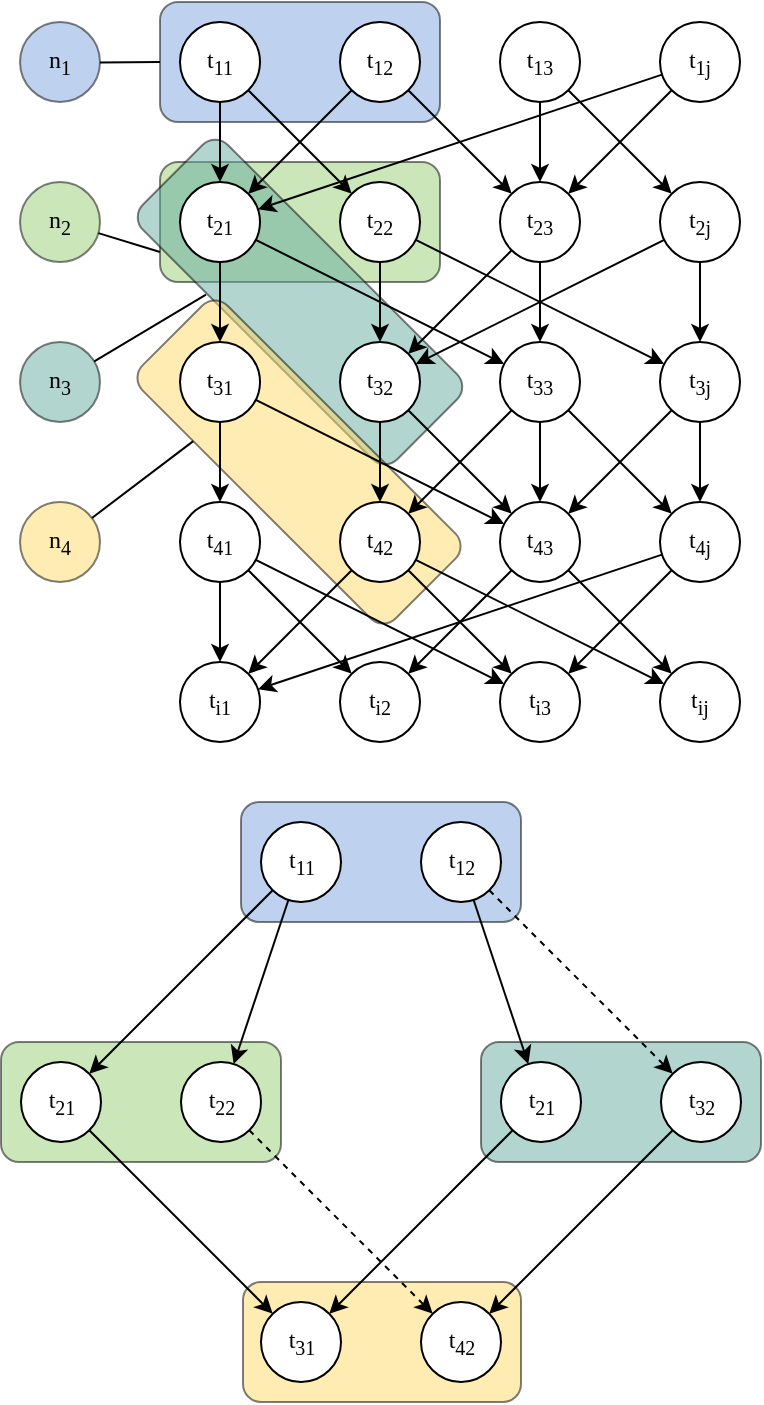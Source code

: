 <mxfile version="10.5.7" type="github"><diagram id="gOCo_mveOTclXJWhpSbV" name="Page-1"><mxGraphModel dx="929" dy="537" grid="1" gridSize="10" guides="1" tooltips="1" connect="1" arrows="1" fold="1" page="1" pageScale="1" pageWidth="826" pageHeight="1169" math="0" shadow="0"><root><mxCell id="0"/><mxCell id="1" parent="0"/><mxCell id="WNhdBVjDtMZuLdpGgxrH-2" value="" style="rounded=1;whiteSpace=wrap;html=1;fillColor=#7EA6E0;comic=0;opacity=50;strokeColor=#000000;strokeWidth=1;" vertex="1" parent="1"><mxGeometry x="270" y="150" width="140" height="60" as="geometry"/></mxCell><mxCell id="WNhdBVjDtMZuLdpGgxrH-3" value="" style="rounded=1;whiteSpace=wrap;html=1;fillColor=#97D077;strokeColor=#000000;strokeWidth=1;opacity=50;" vertex="1" parent="1"><mxGeometry x="270" y="230" width="140" height="60" as="geometry"/></mxCell><mxCell id="WNhdBVjDtMZuLdpGgxrH-4" value="" style="rounded=1;whiteSpace=wrap;html=1;rotation=45;fillColor=#67AB9F;strokeColor=#000000;strokeWidth=1;opacity=50;" vertex="1" parent="1"><mxGeometry x="250" y="270" width="180" height="60" as="geometry"/></mxCell><mxCell id="WNhdBVjDtMZuLdpGgxrH-12" value="" style="rounded=1;whiteSpace=wrap;html=1;rotation=45;fillColor=#FFD966;strokeColor=#000000;strokeWidth=1;opacity=50;" vertex="1" parent="1"><mxGeometry x="250" y="350" width="179" height="60" as="geometry"/></mxCell><mxCell id="ZS35MENB_uPw0_nAmGyY-1" value="t&lt;sub&gt;11&lt;/sub&gt;" style="ellipse;whiteSpace=wrap;html=1;aspect=fixed;fontFamily=Times New Roman;" parent="1" vertex="1"><mxGeometry x="280" y="160" width="40" height="40" as="geometry"/></mxCell><mxCell id="ZS35MENB_uPw0_nAmGyY-2" value="t&lt;sub&gt;12&lt;/sub&gt;" style="ellipse;whiteSpace=wrap;html=1;aspect=fixed;fontFamily=Times New Roman;" parent="1" vertex="1"><mxGeometry x="360" y="160" width="40" height="40" as="geometry"/></mxCell><mxCell id="ZS35MENB_uPw0_nAmGyY-3" value="t&lt;sub&gt;13&lt;/sub&gt;" style="ellipse;whiteSpace=wrap;html=1;aspect=fixed;fontFamily=Times New Roman;" parent="1" vertex="1"><mxGeometry x="440" y="160" width="40" height="40" as="geometry"/></mxCell><mxCell id="ZS35MENB_uPw0_nAmGyY-4" value="t&lt;sub&gt;21&lt;/sub&gt;" style="ellipse;whiteSpace=wrap;html=1;aspect=fixed;fontFamily=Times New Roman;" parent="1" vertex="1"><mxGeometry x="280" y="240" width="40" height="40" as="geometry"/></mxCell><mxCell id="ZS35MENB_uPw0_nAmGyY-5" value="t&lt;sub&gt;22&lt;/sub&gt;" style="ellipse;whiteSpace=wrap;html=1;aspect=fixed;fontFamily=Times New Roman;" parent="1" vertex="1"><mxGeometry x="360" y="240" width="40" height="40" as="geometry"/></mxCell><mxCell id="ZS35MENB_uPw0_nAmGyY-6" value="t&lt;sub&gt;23&lt;/sub&gt;" style="ellipse;whiteSpace=wrap;html=1;aspect=fixed;fontFamily=Times New Roman;" parent="1" vertex="1"><mxGeometry x="440" y="240" width="40" height="40" as="geometry"/></mxCell><mxCell id="ZS35MENB_uPw0_nAmGyY-7" value="t&lt;sub&gt;31&lt;/sub&gt;" style="ellipse;whiteSpace=wrap;html=1;aspect=fixed;fontFamily=Times New Roman;" parent="1" vertex="1"><mxGeometry x="280" y="320" width="40" height="40" as="geometry"/></mxCell><mxCell id="ZS35MENB_uPw0_nAmGyY-8" value="t&lt;sub&gt;32&lt;/sub&gt;" style="ellipse;whiteSpace=wrap;html=1;aspect=fixed;fontFamily=Times New Roman;" parent="1" vertex="1"><mxGeometry x="360" y="320" width="40" height="40" as="geometry"/></mxCell><mxCell id="ZS35MENB_uPw0_nAmGyY-9" value="t&lt;sub&gt;33&lt;/sub&gt;" style="ellipse;whiteSpace=wrap;html=1;aspect=fixed;fontFamily=Times New Roman;" parent="1" vertex="1"><mxGeometry x="440" y="320" width="40" height="40" as="geometry"/></mxCell><mxCell id="ZS35MENB_uPw0_nAmGyY-10" value="" style="endArrow=classic;html=1;fontFamily=Times New Roman;" parent="1" source="ZS35MENB_uPw0_nAmGyY-1" target="ZS35MENB_uPw0_nAmGyY-4" edge="1"><mxGeometry width="50" height="50" relative="1" as="geometry"><mxPoint x="170" y="300" as="sourcePoint"/><mxPoint x="220" y="250" as="targetPoint"/></mxGeometry></mxCell><mxCell id="ZS35MENB_uPw0_nAmGyY-11" value="" style="endArrow=classic;html=1;fontFamily=Times New Roman;" parent="1" source="ZS35MENB_uPw0_nAmGyY-1" target="ZS35MENB_uPw0_nAmGyY-5" edge="1"><mxGeometry width="50" height="50" relative="1" as="geometry"><mxPoint x="310" y="210" as="sourcePoint"/><mxPoint x="310" y="250" as="targetPoint"/></mxGeometry></mxCell><mxCell id="ZS35MENB_uPw0_nAmGyY-12" value="" style="endArrow=classic;html=1;fontFamily=Times New Roman;" parent="1" source="ZS35MENB_uPw0_nAmGyY-2" target="ZS35MENB_uPw0_nAmGyY-4" edge="1"><mxGeometry width="50" height="50" relative="1" as="geometry"><mxPoint x="320" y="220" as="sourcePoint"/><mxPoint x="320" y="260" as="targetPoint"/></mxGeometry></mxCell><mxCell id="ZS35MENB_uPw0_nAmGyY-13" value="" style="endArrow=classic;html=1;fontFamily=Times New Roman;" parent="1" source="ZS35MENB_uPw0_nAmGyY-2" target="ZS35MENB_uPw0_nAmGyY-6" edge="1"><mxGeometry width="50" height="50" relative="1" as="geometry"><mxPoint x="330" y="230" as="sourcePoint"/><mxPoint x="330" y="270" as="targetPoint"/></mxGeometry></mxCell><mxCell id="ZS35MENB_uPw0_nAmGyY-14" value="" style="endArrow=classic;html=1;fontFamily=Times New Roman;" parent="1" source="ZS35MENB_uPw0_nAmGyY-3" target="ZS35MENB_uPw0_nAmGyY-6" edge="1"><mxGeometry width="50" height="50" relative="1" as="geometry"><mxPoint x="340" y="240" as="sourcePoint"/><mxPoint x="340" y="280" as="targetPoint"/></mxGeometry></mxCell><mxCell id="ZS35MENB_uPw0_nAmGyY-15" value="" style="endArrow=classic;html=1;fontFamily=Times New Roman;" parent="1" source="ZS35MENB_uPw0_nAmGyY-3" target="ZS35MENB_uPw0_nAmGyY-16" edge="1"><mxGeometry width="50" height="50" relative="1" as="geometry"><mxPoint x="350" y="250" as="sourcePoint"/><mxPoint x="530" y="240" as="targetPoint"/></mxGeometry></mxCell><mxCell id="ZS35MENB_uPw0_nAmGyY-16" value="t&lt;sub&gt;2j&lt;/sub&gt;" style="ellipse;whiteSpace=wrap;html=1;aspect=fixed;fontFamily=Times New Roman;" parent="1" vertex="1"><mxGeometry x="520" y="240" width="40" height="40" as="geometry"/></mxCell><mxCell id="ZS35MENB_uPw0_nAmGyY-17" value="t&lt;sub&gt;1j&lt;/sub&gt;" style="ellipse;whiteSpace=wrap;html=1;aspect=fixed;fontFamily=Times New Roman;" parent="1" vertex="1"><mxGeometry x="520" y="160" width="40" height="40" as="geometry"/></mxCell><mxCell id="ZS35MENB_uPw0_nAmGyY-18" value="t&lt;sub&gt;3j&lt;/sub&gt;" style="ellipse;whiteSpace=wrap;html=1;aspect=fixed;fontFamily=Times New Roman;" parent="1" vertex="1"><mxGeometry x="520" y="320" width="40" height="40" as="geometry"/></mxCell><mxCell id="ZS35MENB_uPw0_nAmGyY-19" value="" style="endArrow=classic;html=1;fontFamily=Times New Roman;" parent="1" source="ZS35MENB_uPw0_nAmGyY-4" target="ZS35MENB_uPw0_nAmGyY-7" edge="1"><mxGeometry width="50" height="50" relative="1" as="geometry"><mxPoint x="210" y="220" as="sourcePoint"/><mxPoint x="210" y="260" as="targetPoint"/></mxGeometry></mxCell><mxCell id="ZS35MENB_uPw0_nAmGyY-20" value="t&lt;sub&gt;41&lt;/sub&gt;" style="ellipse;whiteSpace=wrap;html=1;aspect=fixed;fontFamily=Times New Roman;" parent="1" vertex="1"><mxGeometry x="280" y="400" width="40" height="40" as="geometry"/></mxCell><mxCell id="ZS35MENB_uPw0_nAmGyY-21" value="t&lt;sub&gt;42&lt;/sub&gt;" style="ellipse;whiteSpace=wrap;html=1;aspect=fixed;fontFamily=Times New Roman;" parent="1" vertex="1"><mxGeometry x="360" y="400" width="40" height="40" as="geometry"/></mxCell><mxCell id="ZS35MENB_uPw0_nAmGyY-22" value="t&lt;sub&gt;43&lt;/sub&gt;" style="ellipse;whiteSpace=wrap;html=1;aspect=fixed;fontFamily=Times New Roman;" parent="1" vertex="1"><mxGeometry x="440" y="400" width="40" height="40" as="geometry"/></mxCell><mxCell id="ZS35MENB_uPw0_nAmGyY-23" value="t&lt;sub&gt;4j&lt;/sub&gt;" style="ellipse;whiteSpace=wrap;html=1;aspect=fixed;fontFamily=Times New Roman;" parent="1" vertex="1"><mxGeometry x="520" y="400" width="40" height="40" as="geometry"/></mxCell><mxCell id="ZS35MENB_uPw0_nAmGyY-24" value="" style="endArrow=classic;html=1;fontFamily=Times New Roman;" parent="1" source="ZS35MENB_uPw0_nAmGyY-4" target="ZS35MENB_uPw0_nAmGyY-9" edge="1"><mxGeometry width="50" height="50" relative="1" as="geometry"><mxPoint x="310" y="290" as="sourcePoint"/><mxPoint x="310" y="330" as="targetPoint"/></mxGeometry></mxCell><mxCell id="ZS35MENB_uPw0_nAmGyY-25" value="" style="endArrow=classic;html=1;fontFamily=Times New Roman;" parent="1" source="ZS35MENB_uPw0_nAmGyY-7" target="ZS35MENB_uPw0_nAmGyY-20" edge="1"><mxGeometry width="50" height="50" relative="1" as="geometry"><mxPoint x="320" y="300" as="sourcePoint"/><mxPoint x="320" y="340" as="targetPoint"/></mxGeometry></mxCell><mxCell id="ZS35MENB_uPw0_nAmGyY-26" value="" style="endArrow=classic;html=1;fontFamily=Times New Roman;" parent="1" source="ZS35MENB_uPw0_nAmGyY-7" target="ZS35MENB_uPw0_nAmGyY-22" edge="1"><mxGeometry width="50" height="50" relative="1" as="geometry"><mxPoint x="330" y="310" as="sourcePoint"/><mxPoint x="330" y="350" as="targetPoint"/></mxGeometry></mxCell><mxCell id="ZS35MENB_uPw0_nAmGyY-27" value="" style="endArrow=classic;html=1;fontFamily=Times New Roman;" parent="1" source="ZS35MENB_uPw0_nAmGyY-8" target="ZS35MENB_uPw0_nAmGyY-21" edge="1"><mxGeometry width="50" height="50" relative="1" as="geometry"><mxPoint x="340" y="320" as="sourcePoint"/><mxPoint x="340" y="360" as="targetPoint"/></mxGeometry></mxCell><mxCell id="ZS35MENB_uPw0_nAmGyY-28" value="" style="endArrow=classic;html=1;fontFamily=Times New Roman;" parent="1" source="ZS35MENB_uPw0_nAmGyY-8" target="ZS35MENB_uPw0_nAmGyY-22" edge="1"><mxGeometry width="50" height="50" relative="1" as="geometry"><mxPoint x="350" y="330" as="sourcePoint"/><mxPoint x="350" y="370" as="targetPoint"/></mxGeometry></mxCell><mxCell id="ZS35MENB_uPw0_nAmGyY-29" value="" style="endArrow=classic;html=1;fontFamily=Times New Roman;" parent="1" source="ZS35MENB_uPw0_nAmGyY-6" target="ZS35MENB_uPw0_nAmGyY-9" edge="1"><mxGeometry width="50" height="50" relative="1" as="geometry"><mxPoint x="360" y="340" as="sourcePoint"/><mxPoint x="360" y="380" as="targetPoint"/></mxGeometry></mxCell><mxCell id="ZS35MENB_uPw0_nAmGyY-30" value="" style="endArrow=classic;html=1;fontFamily=Times New Roman;" parent="1" source="ZS35MENB_uPw0_nAmGyY-6" target="ZS35MENB_uPw0_nAmGyY-8" edge="1"><mxGeometry width="50" height="50" relative="1" as="geometry"><mxPoint x="370" y="350" as="sourcePoint"/><mxPoint x="370" y="390" as="targetPoint"/></mxGeometry></mxCell><mxCell id="ZS35MENB_uPw0_nAmGyY-31" value="" style="endArrow=classic;html=1;fontFamily=Times New Roman;" parent="1" source="ZS35MENB_uPw0_nAmGyY-5" target="ZS35MENB_uPw0_nAmGyY-8" edge="1"><mxGeometry width="50" height="50" relative="1" as="geometry"><mxPoint x="380" y="360" as="sourcePoint"/><mxPoint x="380" y="400" as="targetPoint"/></mxGeometry></mxCell><mxCell id="ZS35MENB_uPw0_nAmGyY-32" value="" style="endArrow=classic;html=1;fontFamily=Times New Roman;" parent="1" source="ZS35MENB_uPw0_nAmGyY-5" target="ZS35MENB_uPw0_nAmGyY-18" edge="1"><mxGeometry width="50" height="50" relative="1" as="geometry"><mxPoint x="390" y="370" as="sourcePoint"/><mxPoint x="390" y="410" as="targetPoint"/></mxGeometry></mxCell><mxCell id="ZS35MENB_uPw0_nAmGyY-33" value="" style="endArrow=classic;html=1;fontFamily=Times New Roman;" parent="1" source="ZS35MENB_uPw0_nAmGyY-9" target="ZS35MENB_uPw0_nAmGyY-23" edge="1"><mxGeometry width="50" height="50" relative="1" as="geometry"><mxPoint x="400" y="380" as="sourcePoint"/><mxPoint x="400" y="420" as="targetPoint"/></mxGeometry></mxCell><mxCell id="ZS35MENB_uPw0_nAmGyY-34" value="" style="endArrow=classic;html=1;fontFamily=Times New Roman;" parent="1" source="ZS35MENB_uPw0_nAmGyY-9" target="ZS35MENB_uPw0_nAmGyY-22" edge="1"><mxGeometry width="50" height="50" relative="1" as="geometry"><mxPoint x="410" y="390" as="sourcePoint"/><mxPoint x="410" y="430" as="targetPoint"/></mxGeometry></mxCell><mxCell id="ZS35MENB_uPw0_nAmGyY-35" value="" style="endArrow=classic;html=1;fontFamily=Times New Roman;" parent="1" source="ZS35MENB_uPw0_nAmGyY-16" target="ZS35MENB_uPw0_nAmGyY-8" edge="1"><mxGeometry width="50" height="50" relative="1" as="geometry"><mxPoint x="420" y="400" as="sourcePoint"/><mxPoint x="420" y="440" as="targetPoint"/></mxGeometry></mxCell><mxCell id="ZS35MENB_uPw0_nAmGyY-36" value="" style="endArrow=classic;html=1;fontFamily=Times New Roman;" parent="1" source="ZS35MENB_uPw0_nAmGyY-16" target="ZS35MENB_uPw0_nAmGyY-18" edge="1"><mxGeometry width="50" height="50" relative="1" as="geometry"><mxPoint x="430" y="410" as="sourcePoint"/><mxPoint x="430" y="450" as="targetPoint"/></mxGeometry></mxCell><mxCell id="ZS35MENB_uPw0_nAmGyY-37" value="" style="endArrow=classic;html=1;fontFamily=Times New Roman;" parent="1" source="ZS35MENB_uPw0_nAmGyY-17" target="ZS35MENB_uPw0_nAmGyY-4" edge="1"><mxGeometry width="50" height="50" relative="1" as="geometry"><mxPoint x="440" y="420" as="sourcePoint"/><mxPoint x="440" y="460" as="targetPoint"/></mxGeometry></mxCell><mxCell id="ZS35MENB_uPw0_nAmGyY-38" value="" style="endArrow=classic;html=1;fontFamily=Times New Roman;" parent="1" source="ZS35MENB_uPw0_nAmGyY-17" target="ZS35MENB_uPw0_nAmGyY-6" edge="1"><mxGeometry width="50" height="50" relative="1" as="geometry"><mxPoint x="450" y="430" as="sourcePoint"/><mxPoint x="450" y="470" as="targetPoint"/></mxGeometry></mxCell><mxCell id="ZS35MENB_uPw0_nAmGyY-39" value="" style="endArrow=classic;html=1;fontFamily=Times New Roman;" parent="1" source="ZS35MENB_uPw0_nAmGyY-18" target="ZS35MENB_uPw0_nAmGyY-23" edge="1"><mxGeometry width="50" height="50" relative="1" as="geometry"><mxPoint x="460" y="440" as="sourcePoint"/><mxPoint x="460" y="480" as="targetPoint"/></mxGeometry></mxCell><mxCell id="ZS35MENB_uPw0_nAmGyY-40" value="" style="endArrow=classic;html=1;fontFamily=Times New Roman;" parent="1" source="ZS35MENB_uPw0_nAmGyY-18" target="ZS35MENB_uPw0_nAmGyY-22" edge="1"><mxGeometry width="50" height="50" relative="1" as="geometry"><mxPoint x="470" y="450" as="sourcePoint"/><mxPoint x="470" y="490" as="targetPoint"/></mxGeometry></mxCell><mxCell id="ZS35MENB_uPw0_nAmGyY-41" value="" style="endArrow=classic;html=1;fontFamily=Times New Roman;" parent="1" source="ZS35MENB_uPw0_nAmGyY-9" target="ZS35MENB_uPw0_nAmGyY-21" edge="1"><mxGeometry width="50" height="50" relative="1" as="geometry"><mxPoint x="480" y="460" as="sourcePoint"/><mxPoint x="480" y="500" as="targetPoint"/></mxGeometry></mxCell><mxCell id="ZS35MENB_uPw0_nAmGyY-42" value="t&lt;sub&gt;i1&lt;/sub&gt;" style="ellipse;whiteSpace=wrap;html=1;aspect=fixed;fontFamily=Times New Roman;" parent="1" vertex="1"><mxGeometry x="280" y="480" width="40" height="40" as="geometry"/></mxCell><mxCell id="ZS35MENB_uPw0_nAmGyY-43" value="t&lt;sub&gt;i2&lt;/sub&gt;" style="ellipse;whiteSpace=wrap;html=1;aspect=fixed;fontFamily=Times New Roman;" parent="1" vertex="1"><mxGeometry x="360" y="480" width="40" height="40" as="geometry"/></mxCell><mxCell id="ZS35MENB_uPw0_nAmGyY-44" value="t&lt;sub&gt;i3&lt;/sub&gt;" style="ellipse;whiteSpace=wrap;html=1;aspect=fixed;fontFamily=Times New Roman;" parent="1" vertex="1"><mxGeometry x="440" y="480" width="40" height="40" as="geometry"/></mxCell><mxCell id="ZS35MENB_uPw0_nAmGyY-45" value="t&lt;sub&gt;ij&lt;/sub&gt;" style="ellipse;whiteSpace=wrap;html=1;aspect=fixed;fontFamily=Times New Roman;" parent="1" vertex="1"><mxGeometry x="520" y="480" width="40" height="40" as="geometry"/></mxCell><mxCell id="ZS35MENB_uPw0_nAmGyY-46" value="" style="endArrow=classic;html=1;fontFamily=Times New Roman;" parent="1" source="ZS35MENB_uPw0_nAmGyY-20" target="ZS35MENB_uPw0_nAmGyY-44" edge="1"><mxGeometry width="50" height="50" relative="1" as="geometry"><mxPoint x="250" y="450" as="sourcePoint"/><mxPoint x="310" y="410" as="targetPoint"/></mxGeometry></mxCell><mxCell id="ZS35MENB_uPw0_nAmGyY-47" value="" style="endArrow=classic;html=1;fontFamily=Times New Roman;" parent="1" source="ZS35MENB_uPw0_nAmGyY-20" target="ZS35MENB_uPw0_nAmGyY-42" edge="1"><mxGeometry width="50" height="50" relative="1" as="geometry"><mxPoint x="320" y="380" as="sourcePoint"/><mxPoint x="320" y="420" as="targetPoint"/></mxGeometry></mxCell><mxCell id="ZS35MENB_uPw0_nAmGyY-48" value="" style="endArrow=classic;html=1;fontFamily=Times New Roman;" parent="1" source="ZS35MENB_uPw0_nAmGyY-21" target="ZS35MENB_uPw0_nAmGyY-44" edge="1"><mxGeometry width="50" height="50" relative="1" as="geometry"><mxPoint x="330" y="390" as="sourcePoint"/><mxPoint x="330" y="430" as="targetPoint"/></mxGeometry></mxCell><mxCell id="ZS35MENB_uPw0_nAmGyY-49" value="" style="endArrow=classic;html=1;fontFamily=Times New Roman;" parent="1" source="ZS35MENB_uPw0_nAmGyY-21" target="ZS35MENB_uPw0_nAmGyY-45" edge="1"><mxGeometry width="50" height="50" relative="1" as="geometry"><mxPoint x="340" y="400" as="sourcePoint"/><mxPoint x="340" y="440" as="targetPoint"/></mxGeometry></mxCell><mxCell id="ZS35MENB_uPw0_nAmGyY-50" value="" style="endArrow=classic;html=1;fontFamily=Times New Roman;" parent="1" source="ZS35MENB_uPw0_nAmGyY-22" target="ZS35MENB_uPw0_nAmGyY-43" edge="1"><mxGeometry width="50" height="50" relative="1" as="geometry"><mxPoint x="350" y="410" as="sourcePoint"/><mxPoint x="350" y="450" as="targetPoint"/></mxGeometry></mxCell><mxCell id="ZS35MENB_uPw0_nAmGyY-51" value="" style="endArrow=classic;html=1;fontFamily=Times New Roman;" parent="1" source="ZS35MENB_uPw0_nAmGyY-22" target="ZS35MENB_uPw0_nAmGyY-45" edge="1"><mxGeometry width="50" height="50" relative="1" as="geometry"><mxPoint x="360" y="420" as="sourcePoint"/><mxPoint x="360" y="460" as="targetPoint"/></mxGeometry></mxCell><mxCell id="ZS35MENB_uPw0_nAmGyY-52" value="" style="endArrow=classic;html=1;fontFamily=Times New Roman;" parent="1" source="ZS35MENB_uPw0_nAmGyY-23" target="ZS35MENB_uPw0_nAmGyY-44" edge="1"><mxGeometry width="50" height="50" relative="1" as="geometry"><mxPoint x="370" y="430" as="sourcePoint"/><mxPoint x="370" y="470" as="targetPoint"/></mxGeometry></mxCell><mxCell id="ZS35MENB_uPw0_nAmGyY-53" value="" style="endArrow=classic;html=1;fontFamily=Times New Roman;" parent="1" source="ZS35MENB_uPw0_nAmGyY-20" target="ZS35MENB_uPw0_nAmGyY-43" edge="1"><mxGeometry width="50" height="50" relative="1" as="geometry"><mxPoint x="340" y="460" as="sourcePoint"/><mxPoint x="380" y="480" as="targetPoint"/></mxGeometry></mxCell><mxCell id="ZS35MENB_uPw0_nAmGyY-54" value="" style="endArrow=classic;html=1;fontFamily=Times New Roman;" parent="1" source="ZS35MENB_uPw0_nAmGyY-21" target="ZS35MENB_uPw0_nAmGyY-42" edge="1"><mxGeometry width="50" height="50" relative="1" as="geometry"><mxPoint x="390" y="450" as="sourcePoint"/><mxPoint x="390" y="490" as="targetPoint"/></mxGeometry></mxCell><mxCell id="ZS35MENB_uPw0_nAmGyY-55" value="" style="endArrow=classic;html=1;fontFamily=Times New Roman;" parent="1" source="ZS35MENB_uPw0_nAmGyY-23" target="ZS35MENB_uPw0_nAmGyY-42" edge="1"><mxGeometry width="50" height="50" relative="1" as="geometry"><mxPoint x="400" y="460" as="sourcePoint"/><mxPoint x="400" y="500" as="targetPoint"/></mxGeometry></mxCell><mxCell id="WNhdBVjDtMZuLdpGgxrH-13" value="n&lt;sub&gt;1&lt;/sub&gt;" style="ellipse;whiteSpace=wrap;html=1;aspect=fixed;fontFamily=Times New Roman;fillColor=#7EA6E0;opacity=50;" vertex="1" parent="1"><mxGeometry x="200" y="160" width="40" height="40" as="geometry"/></mxCell><mxCell id="WNhdBVjDtMZuLdpGgxrH-14" value="n&lt;sub&gt;2&lt;/sub&gt;" style="ellipse;whiteSpace=wrap;html=1;aspect=fixed;fontFamily=Times New Roman;fillColor=#97D077;opacity=50;" vertex="1" parent="1"><mxGeometry x="200" y="240" width="40" height="40" as="geometry"/></mxCell><mxCell id="WNhdBVjDtMZuLdpGgxrH-15" value="n&lt;sub&gt;3&lt;/sub&gt;" style="ellipse;whiteSpace=wrap;html=1;aspect=fixed;fontFamily=Times New Roman;fillColor=#67AB9F;opacity=50;" vertex="1" parent="1"><mxGeometry x="200" y="320" width="40" height="40" as="geometry"/></mxCell><mxCell id="WNhdBVjDtMZuLdpGgxrH-16" value="n&lt;sub&gt;4&lt;/sub&gt;" style="ellipse;whiteSpace=wrap;html=1;aspect=fixed;fontFamily=Times New Roman;fillColor=#FFD966;opacity=50;" vertex="1" parent="1"><mxGeometry x="200" y="400" width="40" height="40" as="geometry"/></mxCell><mxCell id="WNhdBVjDtMZuLdpGgxrH-17" value="" style="endArrow=none;html=1;strokeColor=#000000;entryX=0;entryY=0.5;entryDx=0;entryDy=0;" edge="1" parent="1" source="WNhdBVjDtMZuLdpGgxrH-13" target="WNhdBVjDtMZuLdpGgxrH-2"><mxGeometry width="50" height="50" relative="1" as="geometry"><mxPoint x="120" y="250" as="sourcePoint"/><mxPoint x="170" y="200" as="targetPoint"/></mxGeometry></mxCell><mxCell id="WNhdBVjDtMZuLdpGgxrH-18" value="" style="endArrow=none;html=1;strokeColor=#000000;entryX=0;entryY=0.75;entryDx=0;entryDy=0;" edge="1" parent="1" source="WNhdBVjDtMZuLdpGgxrH-14" target="WNhdBVjDtMZuLdpGgxrH-3"><mxGeometry width="50" height="50" relative="1" as="geometry"><mxPoint x="250" y="190" as="sourcePoint"/><mxPoint x="280.333" y="190.333" as="targetPoint"/></mxGeometry></mxCell><mxCell id="WNhdBVjDtMZuLdpGgxrH-19" value="" style="endArrow=none;html=1;strokeColor=#000000;entryX=0.301;entryY=1.011;entryDx=0;entryDy=0;entryPerimeter=0;" edge="1" parent="1" source="WNhdBVjDtMZuLdpGgxrH-15" target="WNhdBVjDtMZuLdpGgxrH-4"><mxGeometry width="50" height="50" relative="1" as="geometry"><mxPoint x="260" y="200" as="sourcePoint"/><mxPoint x="290.333" y="200.333" as="targetPoint"/></mxGeometry></mxCell><mxCell id="WNhdBVjDtMZuLdpGgxrH-20" value="" style="endArrow=none;html=1;strokeColor=#000000;entryX=0.25;entryY=1;entryDx=0;entryDy=0;" edge="1" parent="1" source="WNhdBVjDtMZuLdpGgxrH-16" target="WNhdBVjDtMZuLdpGgxrH-12"><mxGeometry width="50" height="50" relative="1" as="geometry"><mxPoint x="270" y="210" as="sourcePoint"/><mxPoint x="300.333" y="210.333" as="targetPoint"/></mxGeometry></mxCell><mxCell id="WNhdBVjDtMZuLdpGgxrH-24" value="" style="rounded=1;whiteSpace=wrap;html=1;fillColor=#7EA6E0;comic=0;opacity=50;strokeColor=#000000;strokeWidth=1;" vertex="1" parent="1"><mxGeometry x="310.5" y="550" width="140" height="60" as="geometry"/></mxCell><mxCell id="WNhdBVjDtMZuLdpGgxrH-25" value="t&lt;sub&gt;11&lt;/sub&gt;" style="ellipse;whiteSpace=wrap;html=1;aspect=fixed;fontFamily=Times New Roman;" vertex="1" parent="1"><mxGeometry x="320.5" y="560" width="40" height="40" as="geometry"/></mxCell><mxCell id="WNhdBVjDtMZuLdpGgxrH-26" value="t&lt;sub&gt;12&lt;/sub&gt;" style="ellipse;whiteSpace=wrap;html=1;aspect=fixed;fontFamily=Times New Roman;" vertex="1" parent="1"><mxGeometry x="400.5" y="560" width="40" height="40" as="geometry"/></mxCell><mxCell id="WNhdBVjDtMZuLdpGgxrH-27" value="" style="rounded=1;whiteSpace=wrap;html=1;fillColor=#97D077;strokeColor=#000000;strokeWidth=1;opacity=50;" vertex="1" parent="1"><mxGeometry x="190.5" y="670" width="140" height="60" as="geometry"/></mxCell><mxCell id="WNhdBVjDtMZuLdpGgxrH-28" value="t&lt;sub&gt;21&lt;/sub&gt;" style="ellipse;whiteSpace=wrap;html=1;aspect=fixed;fontFamily=Times New Roman;" vertex="1" parent="1"><mxGeometry x="200.5" y="680" width="40" height="40" as="geometry"/></mxCell><mxCell id="WNhdBVjDtMZuLdpGgxrH-29" value="t&lt;sub&gt;22&lt;/sub&gt;" style="ellipse;whiteSpace=wrap;html=1;aspect=fixed;fontFamily=Times New Roman;" vertex="1" parent="1"><mxGeometry x="280.5" y="680" width="40" height="40" as="geometry"/></mxCell><mxCell id="WNhdBVjDtMZuLdpGgxrH-30" value="" style="rounded=1;whiteSpace=wrap;html=1;rotation=0;fillColor=#67AB9F;strokeColor=#000000;strokeWidth=1;opacity=50;" vertex="1" parent="1"><mxGeometry x="430.5" y="670" width="140" height="60" as="geometry"/></mxCell><mxCell id="WNhdBVjDtMZuLdpGgxrH-31" value="t&lt;sub&gt;21&lt;/sub&gt;" style="ellipse;whiteSpace=wrap;html=1;aspect=fixed;fontFamily=Times New Roman;" vertex="1" parent="1"><mxGeometry x="440.5" y="680" width="40" height="40" as="geometry"/></mxCell><mxCell id="WNhdBVjDtMZuLdpGgxrH-32" value="t&lt;sub&gt;32&lt;/sub&gt;" style="ellipse;whiteSpace=wrap;html=1;aspect=fixed;fontFamily=Times New Roman;" vertex="1" parent="1"><mxGeometry x="520.5" y="680" width="40" height="40" as="geometry"/></mxCell><mxCell id="WNhdBVjDtMZuLdpGgxrH-33" value="" style="rounded=1;whiteSpace=wrap;html=1;rotation=0;fillColor=#FFD966;strokeColor=#000000;strokeWidth=1;opacity=50;" vertex="1" parent="1"><mxGeometry x="311.5" y="790" width="139" height="60" as="geometry"/></mxCell><mxCell id="WNhdBVjDtMZuLdpGgxrH-34" value="t&lt;sub&gt;31&lt;/sub&gt;" style="ellipse;whiteSpace=wrap;html=1;aspect=fixed;fontFamily=Times New Roman;" vertex="1" parent="1"><mxGeometry x="320.5" y="800" width="40" height="40" as="geometry"/></mxCell><mxCell id="WNhdBVjDtMZuLdpGgxrH-35" value="t&lt;sub&gt;42&lt;/sub&gt;" style="ellipse;whiteSpace=wrap;html=1;aspect=fixed;fontFamily=Times New Roman;" vertex="1" parent="1"><mxGeometry x="400.5" y="800" width="40" height="40" as="geometry"/></mxCell><mxCell id="WNhdBVjDtMZuLdpGgxrH-36" value="" style="endArrow=classic;html=1;strokeColor=#000000;" edge="1" parent="1" source="WNhdBVjDtMZuLdpGgxrH-25" target="WNhdBVjDtMZuLdpGgxrH-28"><mxGeometry width="50" height="50" relative="1" as="geometry"><mxPoint x="140.5" y="635" as="sourcePoint"/><mxPoint x="190.5" y="585" as="targetPoint"/></mxGeometry></mxCell><mxCell id="WNhdBVjDtMZuLdpGgxrH-37" value="" style="endArrow=classic;html=1;strokeColor=#000000;" edge="1" parent="1" source="WNhdBVjDtMZuLdpGgxrH-26" target="WNhdBVjDtMZuLdpGgxrH-31"><mxGeometry width="50" height="50" relative="1" as="geometry"><mxPoint x="360.5" y="620" as="sourcePoint"/><mxPoint x="300.5" y="680" as="targetPoint"/></mxGeometry></mxCell><mxCell id="WNhdBVjDtMZuLdpGgxrH-38" value="" style="endArrow=classic;html=1;strokeColor=#000000;" edge="1" parent="1" source="WNhdBVjDtMZuLdpGgxrH-28" target="WNhdBVjDtMZuLdpGgxrH-34"><mxGeometry width="50" height="50" relative="1" as="geometry"><mxPoint x="380.5" y="750" as="sourcePoint"/><mxPoint x="310.5" y="690" as="targetPoint"/></mxGeometry></mxCell><mxCell id="WNhdBVjDtMZuLdpGgxrH-39" value="" style="endArrow=classic;html=1;strokeColor=#000000;" edge="1" parent="1" source="WNhdBVjDtMZuLdpGgxrH-31" target="WNhdBVjDtMZuLdpGgxrH-34"><mxGeometry width="50" height="50" relative="1" as="geometry"><mxPoint x="380.5" y="640" as="sourcePoint"/><mxPoint x="320.5" y="700" as="targetPoint"/></mxGeometry></mxCell><mxCell id="WNhdBVjDtMZuLdpGgxrH-40" value="" style="endArrow=classic;html=1;strokeColor=#000000;" edge="1" parent="1" source="WNhdBVjDtMZuLdpGgxrH-25" target="WNhdBVjDtMZuLdpGgxrH-29"><mxGeometry width="50" height="50" relative="1" as="geometry"><mxPoint x="390.5" y="650" as="sourcePoint"/><mxPoint x="330.5" y="710" as="targetPoint"/></mxGeometry></mxCell><mxCell id="WNhdBVjDtMZuLdpGgxrH-41" value="" style="endArrow=classic;html=1;strokeColor=#000000;dashed=1;" edge="1" parent="1" source="WNhdBVjDtMZuLdpGgxrH-26" target="WNhdBVjDtMZuLdpGgxrH-32"><mxGeometry width="50" height="50" relative="1" as="geometry"><mxPoint x="400.5" y="660" as="sourcePoint"/><mxPoint x="340.5" y="720" as="targetPoint"/></mxGeometry></mxCell><mxCell id="WNhdBVjDtMZuLdpGgxrH-42" value="" style="endArrow=classic;html=1;strokeColor=#000000;dashed=1;" edge="1" parent="1" source="WNhdBVjDtMZuLdpGgxrH-29" target="WNhdBVjDtMZuLdpGgxrH-35"><mxGeometry width="50" height="50" relative="1" as="geometry"><mxPoint x="444.642" y="604.142" as="sourcePoint"/><mxPoint x="536.358" y="695.858" as="targetPoint"/></mxGeometry></mxCell><mxCell id="WNhdBVjDtMZuLdpGgxrH-44" value="" style="endArrow=classic;html=1;strokeColor=#000000;" edge="1" parent="1" source="WNhdBVjDtMZuLdpGgxrH-32" target="WNhdBVjDtMZuLdpGgxrH-35"><mxGeometry width="50" height="50" relative="1" as="geometry"><mxPoint x="456.358" y="724.142" as="sourcePoint"/><mxPoint x="364.642" y="815.858" as="targetPoint"/></mxGeometry></mxCell></root></mxGraphModel></diagram></mxfile>